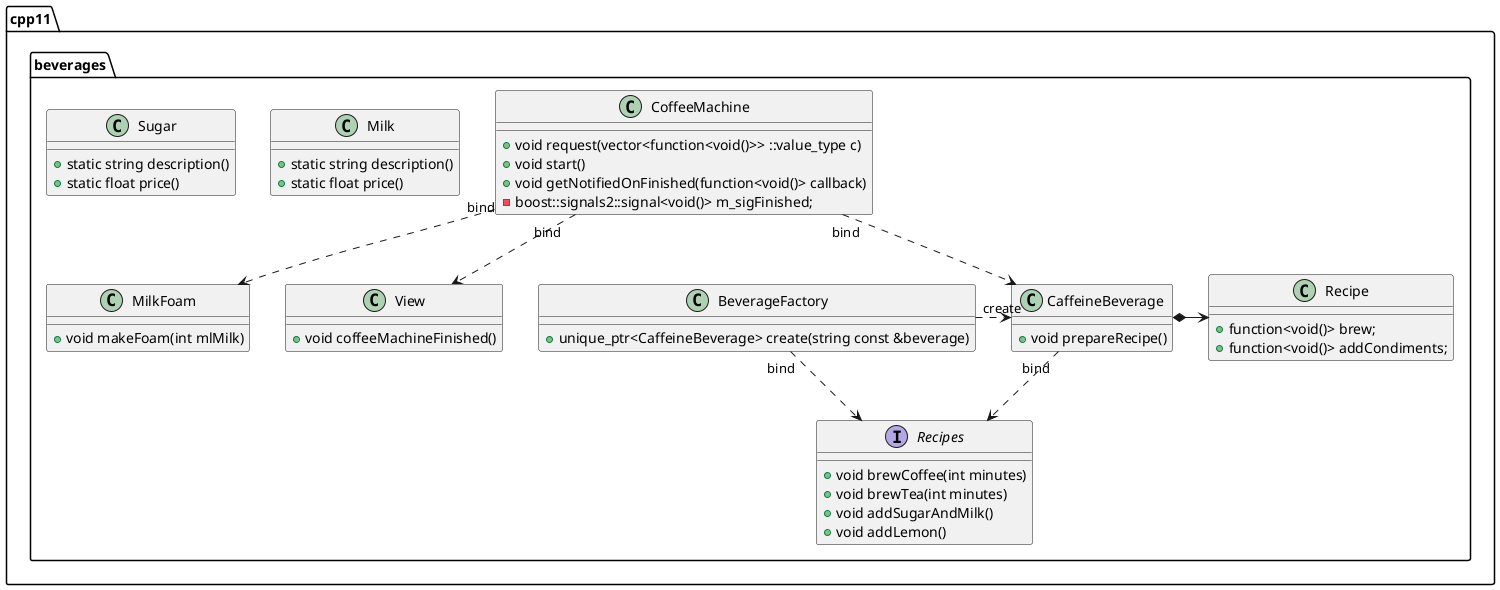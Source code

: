 @startuml
set namespaceSeparator ::

class cpp11::beverages::CaffeineBeverage {
+ void prepareRecipe()
}

class cpp11::beverages::CoffeeMachine {
+ void request(vector<function<void()>> ::value_type c)
+ void start()
+ void getNotifiedOnFinished(function<void()> callback)
- boost::signals2::signal<void()> m_sigFinished;
}

' class cpp11::beverages::Condiment {
' + function<string()> description
' + function<float()> price
' }

class cpp11::beverages::Milk {
+ static string description()
+ static float price()
}

class cpp11::beverages::Sugar {
+ static string description()
+ static float price()
}


class cpp11::beverages::MilkFoam {
+ void makeFoam(int mlMilk)
}

class cpp11::beverages::Recipe {
+ function<void()> brew;
+ function<void()> addCondiments;
}

interface cpp11::beverages::Recipes {
+ void brewCoffee(int minutes)
+ void brewTea(int minutes)
+ void addSugarAndMilk()
+ void addLemon()
}


class cpp11::beverages::View
{
+ void coffeeMachineFinished()
}

class cpp11::beverages::BeverageFactory
{
+ unique_ptr<CaffeineBeverage> create(string const &beverage)

}

cpp11::beverages::BeverageFactory "create".right.> cpp11::beverages::CaffeineBeverage

cpp11::beverages::BeverageFactory "bind".right.> cpp11::beverages::Recipes

cpp11::beverages::CaffeineBeverage *-right-> cpp11::beverages::Recipe

cpp11::beverages::CoffeeMachine "bind"..> cpp11::beverages::CaffeineBeverage

cpp11::beverages::CaffeineBeverage "bind"..> cpp11::beverages::Recipes


cpp11::beverages::CoffeeMachine "bind"..> cpp11::beverages::MilkFoam

cpp11::beverages::CoffeeMachine "bind"..> cpp11::beverages::View

' cpp11::beverages::Condiment "accu"..>  cpp11::beverages::Milk
' cpp11::beverages::Condiment "accu"..>  cpp11::beverages::Sugar


@enduml
